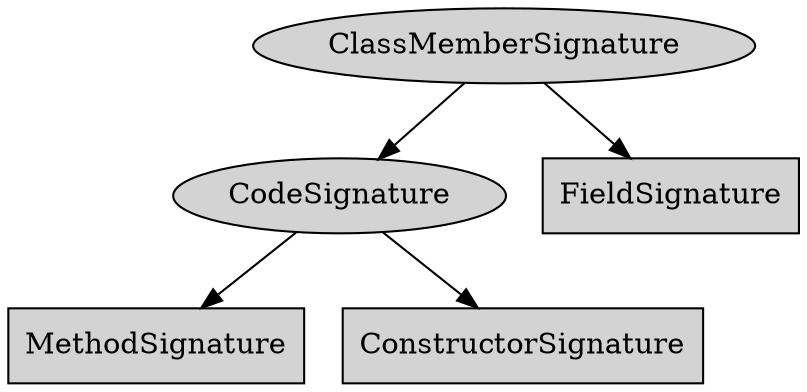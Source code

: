 digraph signatures {
size = "11,7.5";
node [style = filled]

ClassMemberSignature [label = "ClassMemberSignature"]

CodeSignature [label = "CodeSignature"]
FieldSignature [label = "FieldSignature" shape = box]

ClassMemberSignature -> CodeSignature
ClassMemberSignature -> FieldSignature

MethodSignature [label = "MethodSignature" shape = box]
ConstructorSignature [label = "ConstructorSignature" shape = box]

CodeSignature -> MethodSignature
CodeSignature -> ConstructorSignature
}
